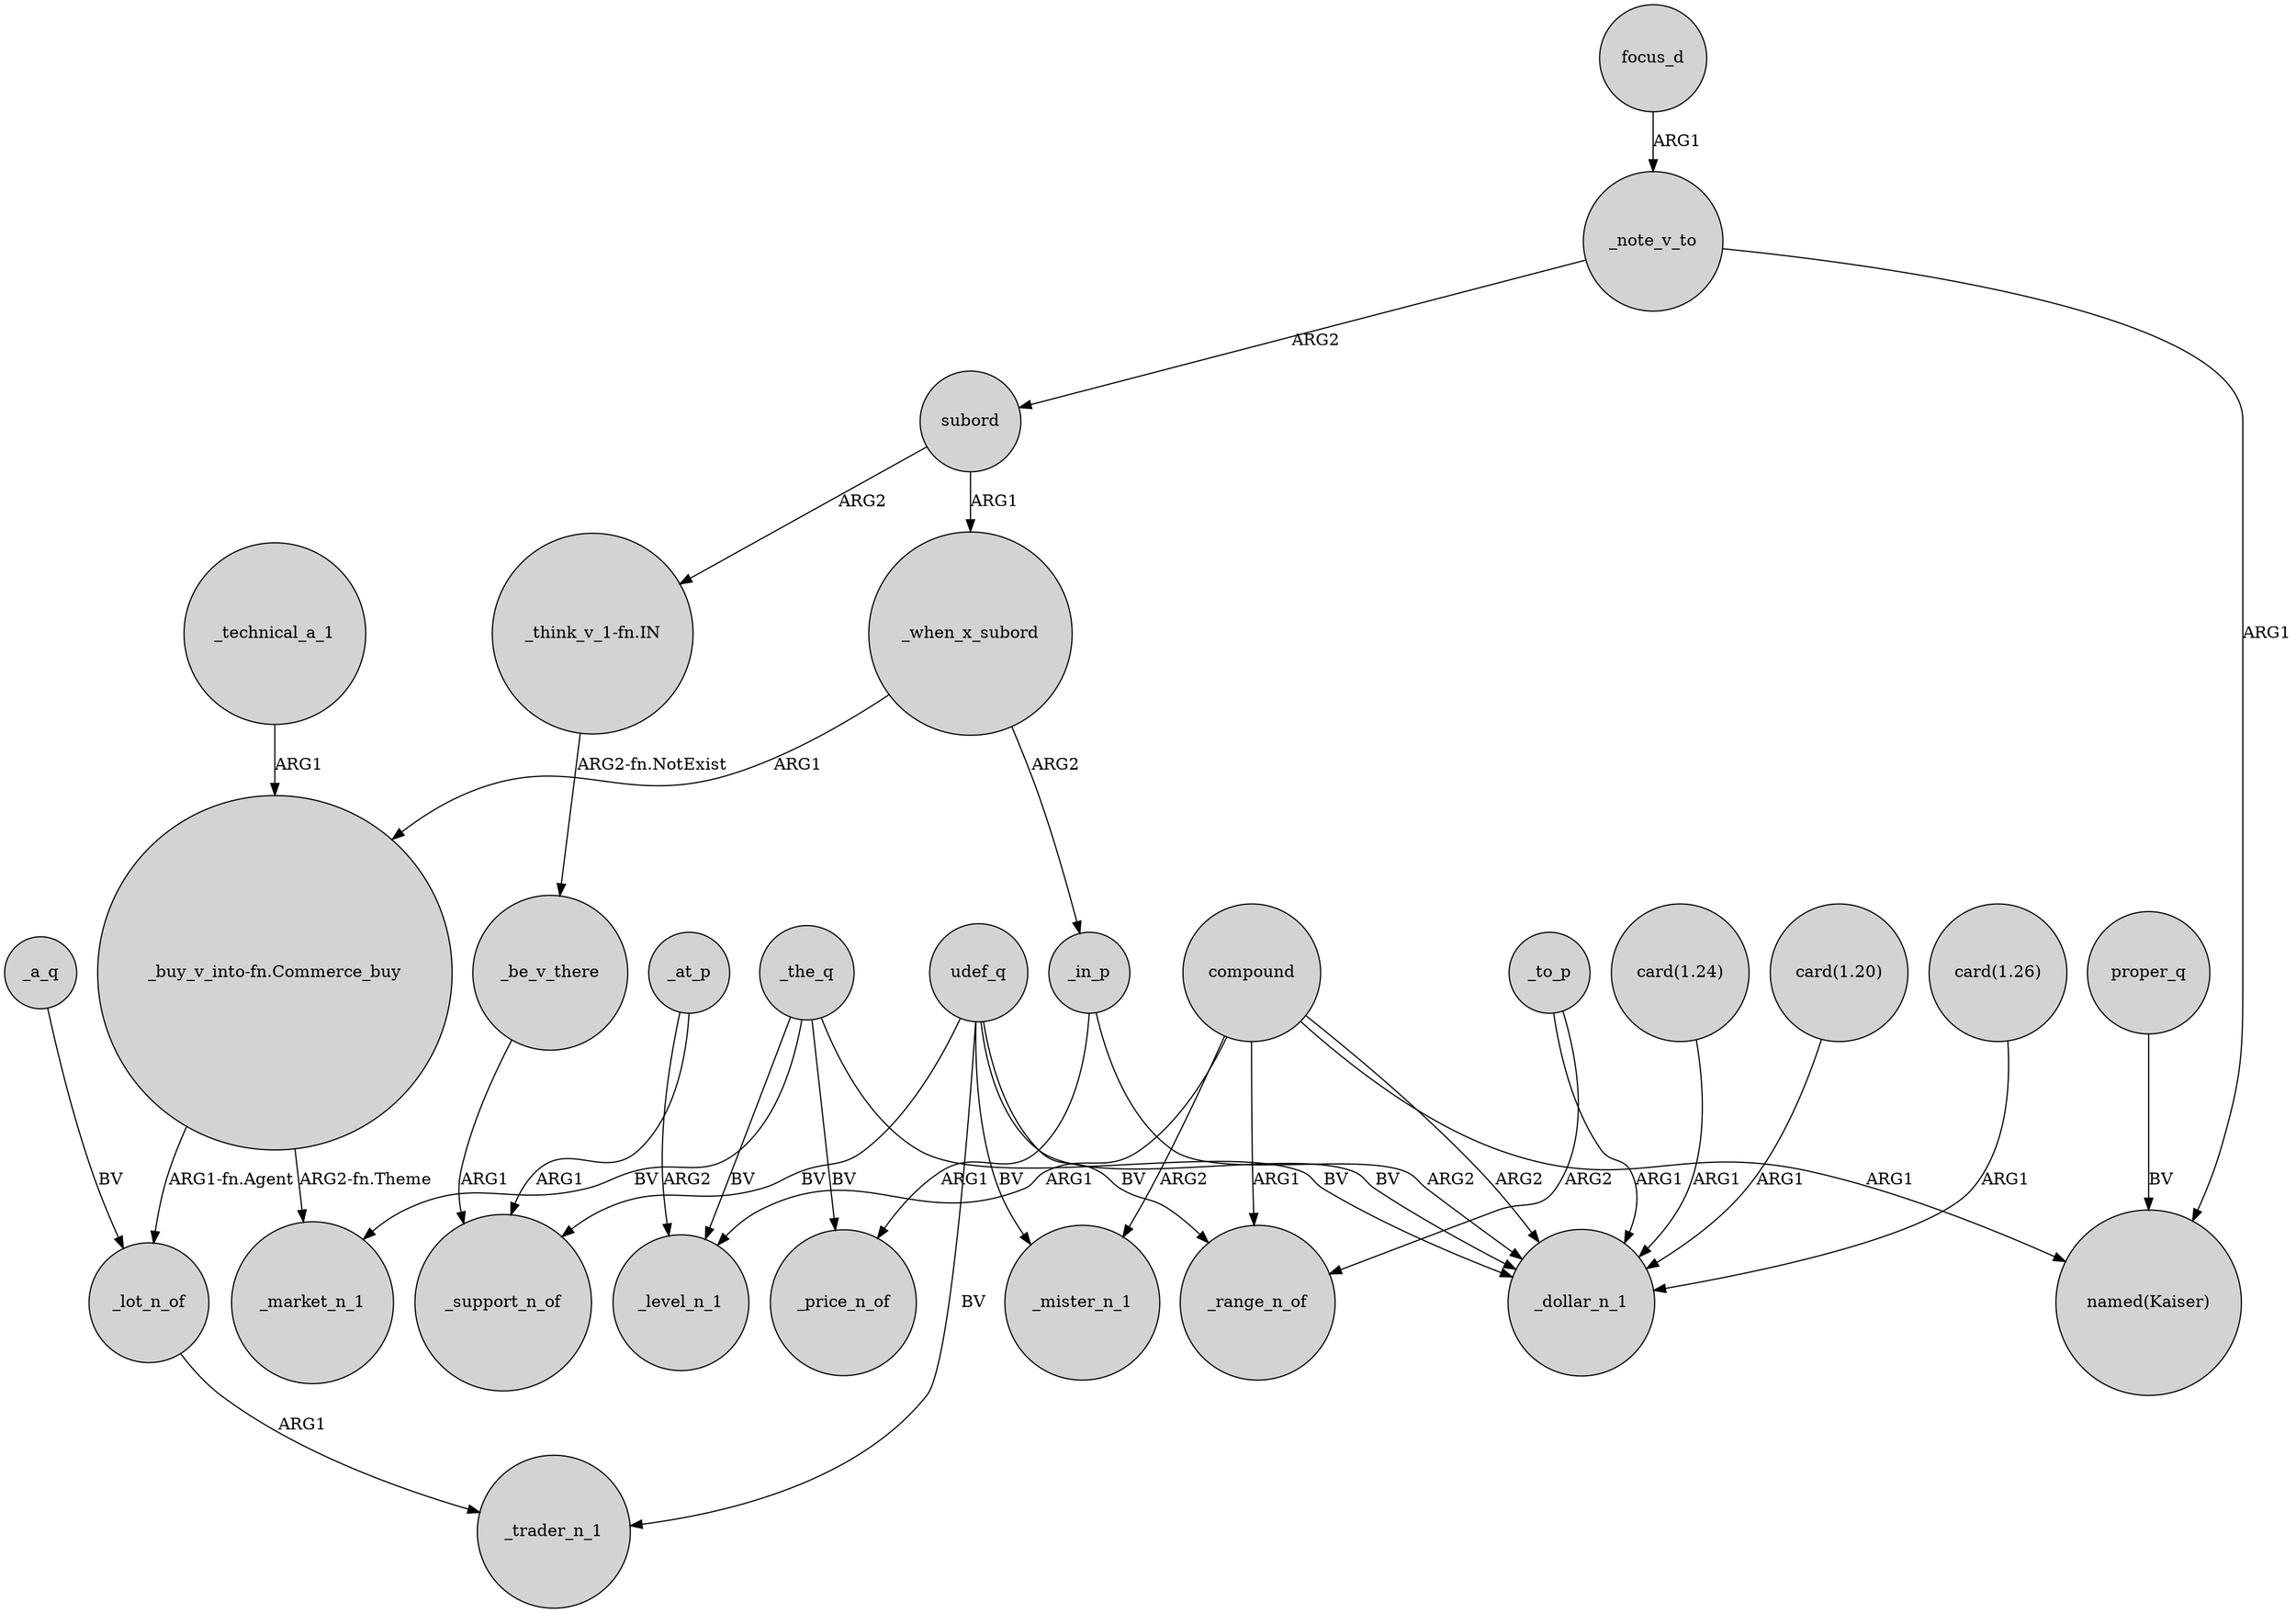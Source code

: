 digraph {
	node [shape=circle style=filled]
	_a_q -> _lot_n_of [label=BV]
	_in_p -> _dollar_n_1 [label=ARG2]
	"_buy_v_into-fn.Commerce_buy" -> _market_n_1 [label="ARG2-fn.Theme"]
	udef_q -> _trader_n_1 [label=BV]
	"card(1.26)" -> _dollar_n_1 [label=ARG1]
	"_buy_v_into-fn.Commerce_buy" -> _lot_n_of [label="ARG1-fn.Agent"]
	compound -> _mister_n_1 [label=ARG2]
	focus_d -> _note_v_to [label=ARG1]
	"_think_v_1-fn.IN" -> _be_v_there [label="ARG2-fn.NotExist"]
	udef_q -> _mister_n_1 [label=BV]
	_the_q -> _dollar_n_1 [label=BV]
	compound -> _range_n_of [label=ARG1]
	proper_q -> "named(Kaiser)" [label=BV]
	_to_p -> _range_n_of [label=ARG2]
	_the_q -> _price_n_of [label=BV]
	_the_q -> _level_n_1 [label=BV]
	_note_v_to -> subord [label=ARG2]
	"card(1.24)" -> _dollar_n_1 [label=ARG1]
	_at_p -> _support_n_of [label=ARG1]
	_when_x_subord -> "_buy_v_into-fn.Commerce_buy" [label=ARG1]
	subord -> _when_x_subord [label=ARG1]
	_note_v_to -> "named(Kaiser)" [label=ARG1]
	_to_p -> _dollar_n_1 [label=ARG1]
	_technical_a_1 -> "_buy_v_into-fn.Commerce_buy" [label=ARG1]
	_at_p -> _level_n_1 [label=ARG2]
	_lot_n_of -> _trader_n_1 [label=ARG1]
	udef_q -> _range_n_of [label=BV]
	udef_q -> _support_n_of [label=BV]
	_be_v_there -> _support_n_of [label=ARG1]
	_when_x_subord -> _in_p [label=ARG2]
	_the_q -> _market_n_1 [label=BV]
	compound -> _dollar_n_1 [label=ARG2]
	subord -> "_think_v_1-fn.IN" [label=ARG2]
	compound -> _level_n_1 [label=ARG1]
	"card(1.20)" -> _dollar_n_1 [label=ARG1]
	_in_p -> _price_n_of [label=ARG1]
	udef_q -> _dollar_n_1 [label=BV]
	compound -> "named(Kaiser)" [label=ARG1]
}
